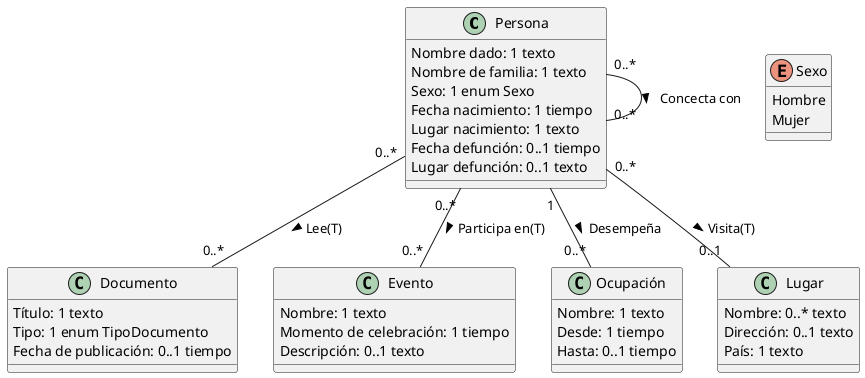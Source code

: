 @startuml
class Persona{
Nombre dado: 1 texto
Nombre de familia: 1 texto
Sexo: 1 enum Sexo
Fecha nacimiento: 1 tiempo
Lugar nacimiento: 1 texto
Fecha defunción: 0..1 tiempo
Lugar defunción: 0..1 texto
}
Persona "0..*" -- "0..*" Documento: > Lee(T)
Persona "0..*" -- "0..*" Persona: Concecta con >
Persona "0..*" -- "0..*" Evento: > Participa en(T)
Persona "1" -- "0..*" Ocupación: > Desempeña
Persona "0..*" -- "0..1" Lugar: > Visita(T)

class Ocupación{
Nombre: 1 texto
Desde: 1 tiempo
Hasta: 0..1 tiempo
}

class Lugar{
Nombre: 0..* texto
Dirección: 0..1 texto
País: 1 texto
}

class Evento{
Nombre: 1 texto
Momento de celebración: 1 tiempo
Descripción: 0..1 texto
}

class Documento{
Título: 1 texto
Tipo: 1 enum TipoDocumento
Fecha de publicación: 0..1 tiempo
}

enum Sexo{
Hombre
Mujer
}

@enduml